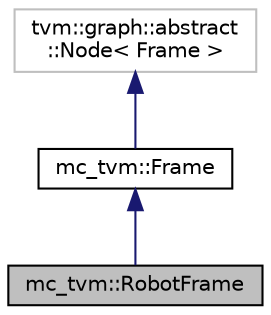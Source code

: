 digraph "mc_tvm::RobotFrame"
{
 // INTERACTIVE_SVG=YES
  edge [fontname="Helvetica",fontsize="10",labelfontname="Helvetica",labelfontsize="10"];
  node [fontname="Helvetica",fontsize="10",shape=record];
  Node0 [label="mc_tvm::RobotFrame",height=0.2,width=0.4,color="black", fillcolor="grey75", style="filled", fontcolor="black"];
  Node1 -> Node0 [dir="back",color="midnightblue",fontsize="10",style="solid",fontname="Helvetica"];
  Node1 [label="mc_tvm::Frame",height=0.2,width=0.4,color="black", fillcolor="white", style="filled",URL="$structmc__tvm_1_1Frame.html"];
  Node2 -> Node1 [dir="back",color="midnightblue",fontsize="10",style="solid",fontname="Helvetica"];
  Node2 [label="tvm::graph::abstract\l::Node\< Frame \>",height=0.2,width=0.4,color="grey75", fillcolor="white", style="filled"];
}
